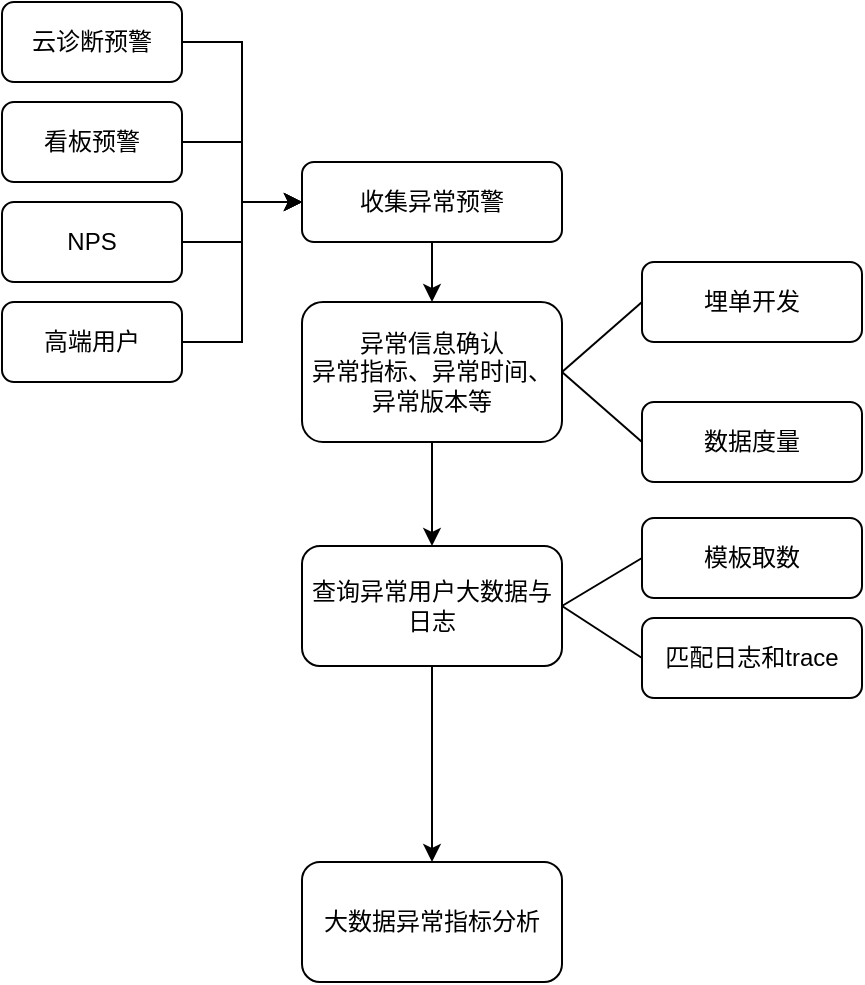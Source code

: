 <mxfile version="20.4.1" type="github">
  <diagram id="C5RBs43oDa-KdzZeNtuy" name="Page-1">
    <mxGraphModel dx="1422" dy="706" grid="1" gridSize="10" guides="1" tooltips="1" connect="1" arrows="1" fold="1" page="1" pageScale="1" pageWidth="827" pageHeight="1169" math="0" shadow="0">
      <root>
        <mxCell id="WIyWlLk6GJQsqaUBKTNV-0" />
        <mxCell id="WIyWlLk6GJQsqaUBKTNV-1" parent="WIyWlLk6GJQsqaUBKTNV-0" />
        <mxCell id="v3geu6tIOWMtCGmG_lXb-4" style="edgeStyle=orthogonalEdgeStyle;rounded=0;orthogonalLoop=1;jettySize=auto;html=1;exitX=1;exitY=0.5;exitDx=0;exitDy=0;entryX=0;entryY=0.5;entryDx=0;entryDy=0;" edge="1" parent="WIyWlLk6GJQsqaUBKTNV-1" source="WIyWlLk6GJQsqaUBKTNV-3" target="WIyWlLk6GJQsqaUBKTNV-7">
          <mxGeometry relative="1" as="geometry" />
        </mxCell>
        <mxCell id="WIyWlLk6GJQsqaUBKTNV-3" value="云诊断预警" style="rounded=1;whiteSpace=wrap;html=1;fontSize=12;glass=0;strokeWidth=1;shadow=0;" parent="WIyWlLk6GJQsqaUBKTNV-1" vertex="1">
          <mxGeometry x="120" y="90" width="90" height="40" as="geometry" />
        </mxCell>
        <mxCell id="v3geu6tIOWMtCGmG_lXb-17" style="edgeStyle=orthogonalEdgeStyle;rounded=0;orthogonalLoop=1;jettySize=auto;html=1;exitX=0.5;exitY=1;exitDx=0;exitDy=0;" edge="1" parent="WIyWlLk6GJQsqaUBKTNV-1" source="WIyWlLk6GJQsqaUBKTNV-7" target="v3geu6tIOWMtCGmG_lXb-9">
          <mxGeometry relative="1" as="geometry" />
        </mxCell>
        <mxCell id="WIyWlLk6GJQsqaUBKTNV-7" value="收集异常预警" style="rounded=1;whiteSpace=wrap;html=1;fontSize=12;glass=0;strokeWidth=1;shadow=0;" parent="WIyWlLk6GJQsqaUBKTNV-1" vertex="1">
          <mxGeometry x="270" y="170" width="130" height="40" as="geometry" />
        </mxCell>
        <mxCell id="v3geu6tIOWMtCGmG_lXb-8" style="edgeStyle=orthogonalEdgeStyle;rounded=0;orthogonalLoop=1;jettySize=auto;html=1;entryX=0;entryY=0.5;entryDx=0;entryDy=0;" edge="1" parent="WIyWlLk6GJQsqaUBKTNV-1" source="v3geu6tIOWMtCGmG_lXb-0" target="WIyWlLk6GJQsqaUBKTNV-7">
          <mxGeometry relative="1" as="geometry" />
        </mxCell>
        <mxCell id="v3geu6tIOWMtCGmG_lXb-0" value="看板预警" style="rounded=1;whiteSpace=wrap;html=1;" vertex="1" parent="WIyWlLk6GJQsqaUBKTNV-1">
          <mxGeometry x="120" y="140" width="90" height="40" as="geometry" />
        </mxCell>
        <mxCell id="v3geu6tIOWMtCGmG_lXb-6" style="edgeStyle=orthogonalEdgeStyle;rounded=0;orthogonalLoop=1;jettySize=auto;html=1;entryX=0;entryY=0.5;entryDx=0;entryDy=0;" edge="1" parent="WIyWlLk6GJQsqaUBKTNV-1" source="v3geu6tIOWMtCGmG_lXb-1" target="WIyWlLk6GJQsqaUBKTNV-7">
          <mxGeometry relative="1" as="geometry" />
        </mxCell>
        <mxCell id="v3geu6tIOWMtCGmG_lXb-1" value="NPS" style="rounded=1;whiteSpace=wrap;html=1;" vertex="1" parent="WIyWlLk6GJQsqaUBKTNV-1">
          <mxGeometry x="120" y="190" width="90" height="40" as="geometry" />
        </mxCell>
        <mxCell id="v3geu6tIOWMtCGmG_lXb-7" style="edgeStyle=orthogonalEdgeStyle;rounded=0;orthogonalLoop=1;jettySize=auto;html=1;entryX=0;entryY=0.5;entryDx=0;entryDy=0;" edge="1" parent="WIyWlLk6GJQsqaUBKTNV-1" source="v3geu6tIOWMtCGmG_lXb-3" target="WIyWlLk6GJQsqaUBKTNV-7">
          <mxGeometry relative="1" as="geometry" />
        </mxCell>
        <mxCell id="v3geu6tIOWMtCGmG_lXb-3" value="高端用户" style="rounded=1;whiteSpace=wrap;html=1;" vertex="1" parent="WIyWlLk6GJQsqaUBKTNV-1">
          <mxGeometry x="120" y="240" width="90" height="40" as="geometry" />
        </mxCell>
        <mxCell id="v3geu6tIOWMtCGmG_lXb-18" style="edgeStyle=orthogonalEdgeStyle;rounded=0;orthogonalLoop=1;jettySize=auto;html=1;exitX=0.5;exitY=1;exitDx=0;exitDy=0;" edge="1" parent="WIyWlLk6GJQsqaUBKTNV-1" source="v3geu6tIOWMtCGmG_lXb-9" target="v3geu6tIOWMtCGmG_lXb-10">
          <mxGeometry relative="1" as="geometry" />
        </mxCell>
        <mxCell id="v3geu6tIOWMtCGmG_lXb-9" value="异常信息确认&lt;br&gt;异常指标、异常时间、异常版本等" style="rounded=1;whiteSpace=wrap;html=1;" vertex="1" parent="WIyWlLk6GJQsqaUBKTNV-1">
          <mxGeometry x="270" y="240" width="130" height="70" as="geometry" />
        </mxCell>
        <mxCell id="v3geu6tIOWMtCGmG_lXb-19" style="edgeStyle=orthogonalEdgeStyle;rounded=0;orthogonalLoop=1;jettySize=auto;html=1;exitX=0.5;exitY=1;exitDx=0;exitDy=0;" edge="1" parent="WIyWlLk6GJQsqaUBKTNV-1" source="v3geu6tIOWMtCGmG_lXb-10" target="v3geu6tIOWMtCGmG_lXb-11">
          <mxGeometry relative="1" as="geometry" />
        </mxCell>
        <mxCell id="v3geu6tIOWMtCGmG_lXb-10" value="查询异常用户大数据与日志" style="rounded=1;whiteSpace=wrap;html=1;" vertex="1" parent="WIyWlLk6GJQsqaUBKTNV-1">
          <mxGeometry x="270" y="362" width="130" height="60" as="geometry" />
        </mxCell>
        <mxCell id="v3geu6tIOWMtCGmG_lXb-11" value="大数据异常指标分析" style="rounded=1;whiteSpace=wrap;html=1;" vertex="1" parent="WIyWlLk6GJQsqaUBKTNV-1">
          <mxGeometry x="270" y="520" width="130" height="60" as="geometry" />
        </mxCell>
        <mxCell id="v3geu6tIOWMtCGmG_lXb-12" value="埋单开发" style="rounded=1;whiteSpace=wrap;html=1;" vertex="1" parent="WIyWlLk6GJQsqaUBKTNV-1">
          <mxGeometry x="440" y="220" width="110" height="40" as="geometry" />
        </mxCell>
        <mxCell id="v3geu6tIOWMtCGmG_lXb-13" value="数据度量" style="rounded=1;whiteSpace=wrap;html=1;" vertex="1" parent="WIyWlLk6GJQsqaUBKTNV-1">
          <mxGeometry x="440" y="290" width="110" height="40" as="geometry" />
        </mxCell>
        <mxCell id="v3geu6tIOWMtCGmG_lXb-15" value="" style="endArrow=none;html=1;rounded=0;entryX=0;entryY=0.5;entryDx=0;entryDy=0;exitX=1;exitY=0.5;exitDx=0;exitDy=0;" edge="1" parent="WIyWlLk6GJQsqaUBKTNV-1" source="v3geu6tIOWMtCGmG_lXb-9" target="v3geu6tIOWMtCGmG_lXb-12">
          <mxGeometry width="50" height="50" relative="1" as="geometry">
            <mxPoint x="390" y="550" as="sourcePoint" />
            <mxPoint x="440" y="500" as="targetPoint" />
          </mxGeometry>
        </mxCell>
        <mxCell id="v3geu6tIOWMtCGmG_lXb-16" value="" style="endArrow=none;html=1;rounded=0;entryX=0;entryY=0.5;entryDx=0;entryDy=0;exitX=1;exitY=0.5;exitDx=0;exitDy=0;" edge="1" parent="WIyWlLk6GJQsqaUBKTNV-1" source="v3geu6tIOWMtCGmG_lXb-9" target="v3geu6tIOWMtCGmG_lXb-13">
          <mxGeometry width="50" height="50" relative="1" as="geometry">
            <mxPoint x="390" y="540" as="sourcePoint" />
            <mxPoint x="440" y="490" as="targetPoint" />
          </mxGeometry>
        </mxCell>
        <mxCell id="v3geu6tIOWMtCGmG_lXb-20" value="模板取数" style="rounded=1;whiteSpace=wrap;html=1;" vertex="1" parent="WIyWlLk6GJQsqaUBKTNV-1">
          <mxGeometry x="440" y="348" width="110" height="40" as="geometry" />
        </mxCell>
        <mxCell id="v3geu6tIOWMtCGmG_lXb-22" value="" style="endArrow=none;html=1;rounded=0;entryX=0;entryY=0.5;entryDx=0;entryDy=0;exitX=1;exitY=0.5;exitDx=0;exitDy=0;" edge="1" parent="WIyWlLk6GJQsqaUBKTNV-1" source="v3geu6tIOWMtCGmG_lXb-10" target="v3geu6tIOWMtCGmG_lXb-20">
          <mxGeometry width="50" height="50" relative="1" as="geometry">
            <mxPoint x="390" y="564" as="sourcePoint" />
            <mxPoint x="440" y="392" as="targetPoint" />
          </mxGeometry>
        </mxCell>
        <mxCell id="v3geu6tIOWMtCGmG_lXb-23" value="匹配日志和trace" style="rounded=1;whiteSpace=wrap;html=1;" vertex="1" parent="WIyWlLk6GJQsqaUBKTNV-1">
          <mxGeometry x="440" y="398" width="110" height="40" as="geometry" />
        </mxCell>
        <mxCell id="v3geu6tIOWMtCGmG_lXb-24" value="" style="endArrow=none;html=1;rounded=0;entryX=0;entryY=0.5;entryDx=0;entryDy=0;exitX=1;exitY=0.5;exitDx=0;exitDy=0;" edge="1" parent="WIyWlLk6GJQsqaUBKTNV-1" source="v3geu6tIOWMtCGmG_lXb-10" target="v3geu6tIOWMtCGmG_lXb-23">
          <mxGeometry width="50" height="50" relative="1" as="geometry">
            <mxPoint x="390" y="540" as="sourcePoint" />
            <mxPoint x="440" y="490" as="targetPoint" />
          </mxGeometry>
        </mxCell>
      </root>
    </mxGraphModel>
  </diagram>
</mxfile>
